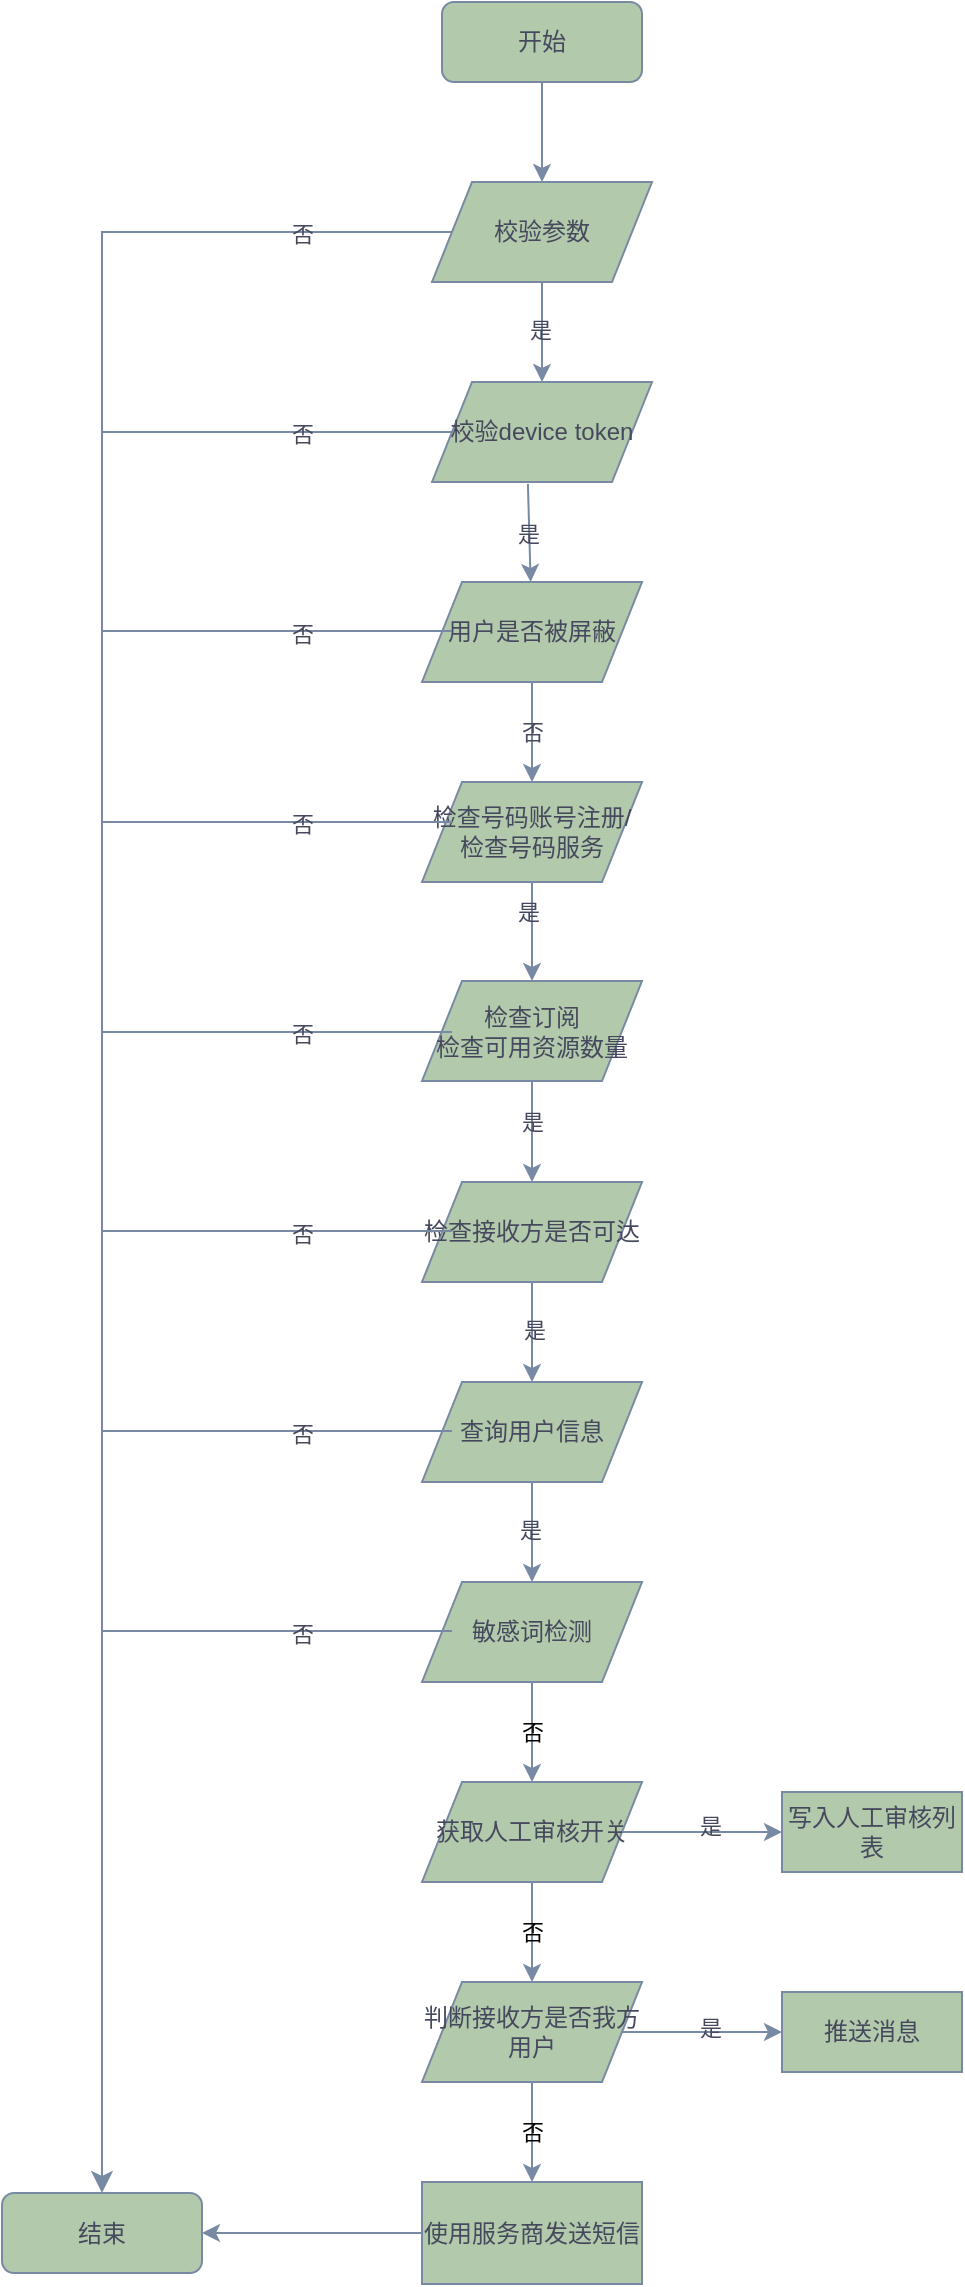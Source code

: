 <mxfile version="20.8.1" type="github">
  <diagram id="C-62_HOO-bG3gRJE1RXf" name="Page-1">
    <mxGraphModel dx="1434" dy="796" grid="1" gridSize="10" guides="1" tooltips="1" connect="1" arrows="1" fold="1" page="1" pageScale="1" pageWidth="827" pageHeight="1169" math="0" shadow="0">
      <root>
        <mxCell id="0" />
        <mxCell id="1" parent="0" />
        <mxCell id="9oyLvGkk6rRqwBSxhCQk-1" value="开始" style="rounded=1;whiteSpace=wrap;html=1;labelBackgroundColor=none;fillColor=#B2C9AB;strokeColor=#788AA3;fontColor=#46495D;" vertex="1" parent="1">
          <mxGeometry x="350" y="70" width="100" height="40" as="geometry" />
        </mxCell>
        <mxCell id="9oyLvGkk6rRqwBSxhCQk-2" value="校验参数" style="shape=parallelogram;perimeter=parallelogramPerimeter;whiteSpace=wrap;html=1;fixedSize=1;labelBackgroundColor=none;fillColor=#B2C9AB;strokeColor=#788AA3;fontColor=#46495D;" vertex="1" parent="1">
          <mxGeometry x="345" y="160" width="110" height="50" as="geometry" />
        </mxCell>
        <mxCell id="9oyLvGkk6rRqwBSxhCQk-3" value="判断接收方是否我方用户" style="shape=parallelogram;perimeter=parallelogramPerimeter;whiteSpace=wrap;html=1;fixedSize=1;labelBackgroundColor=none;fillColor=#B2C9AB;strokeColor=#788AA3;fontColor=#46495D;" vertex="1" parent="1">
          <mxGeometry x="340" y="1060" width="110" height="50" as="geometry" />
        </mxCell>
        <mxCell id="9oyLvGkk6rRqwBSxhCQk-4" value="校验device token" style="shape=parallelogram;perimeter=parallelogramPerimeter;whiteSpace=wrap;html=1;fixedSize=1;labelBackgroundColor=none;fillColor=#B2C9AB;strokeColor=#788AA3;fontColor=#46495D;" vertex="1" parent="1">
          <mxGeometry x="345" y="260" width="110" height="50" as="geometry" />
        </mxCell>
        <mxCell id="9oyLvGkk6rRqwBSxhCQk-5" value="用户是否被屏蔽" style="shape=parallelogram;perimeter=parallelogramPerimeter;whiteSpace=wrap;html=1;fixedSize=1;labelBackgroundColor=none;fillColor=#B2C9AB;strokeColor=#788AA3;fontColor=#46495D;" vertex="1" parent="1">
          <mxGeometry x="340" y="360" width="110" height="50" as="geometry" />
        </mxCell>
        <mxCell id="9oyLvGkk6rRqwBSxhCQk-6" value="" style="endArrow=classic;html=1;rounded=0;exitX=0.5;exitY=1;exitDx=0;exitDy=0;entryX=0.5;entryY=0;entryDx=0;entryDy=0;labelBackgroundColor=none;strokeColor=#788AA3;fontColor=default;" edge="1" parent="1" source="9oyLvGkk6rRqwBSxhCQk-1" target="9oyLvGkk6rRqwBSxhCQk-2">
          <mxGeometry width="50" height="50" relative="1" as="geometry">
            <mxPoint x="720" y="450" as="sourcePoint" />
            <mxPoint x="770" y="400" as="targetPoint" />
          </mxGeometry>
        </mxCell>
        <mxCell id="9oyLvGkk6rRqwBSxhCQk-7" value="" style="endArrow=classic;html=1;rounded=0;exitX=0.5;exitY=1;exitDx=0;exitDy=0;entryX=0.5;entryY=0;entryDx=0;entryDy=0;labelBackgroundColor=none;strokeColor=#788AA3;fontColor=default;" edge="1" parent="1" source="9oyLvGkk6rRqwBSxhCQk-2" target="9oyLvGkk6rRqwBSxhCQk-4">
          <mxGeometry width="50" height="50" relative="1" as="geometry">
            <mxPoint x="600" y="460" as="sourcePoint" />
            <mxPoint x="650" y="410" as="targetPoint" />
          </mxGeometry>
        </mxCell>
        <mxCell id="9oyLvGkk6rRqwBSxhCQk-8" value="是" style="edgeLabel;html=1;align=center;verticalAlign=middle;resizable=0;points=[];labelBackgroundColor=none;fontColor=#46495D;" vertex="1" connectable="0" parent="9oyLvGkk6rRqwBSxhCQk-7">
          <mxGeometry x="-0.04" y="-1" relative="1" as="geometry">
            <mxPoint as="offset" />
          </mxGeometry>
        </mxCell>
        <mxCell id="9oyLvGkk6rRqwBSxhCQk-9" value="" style="endArrow=classic;html=1;rounded=0;exitX=0.436;exitY=1.02;exitDx=0;exitDy=0;exitPerimeter=0;labelBackgroundColor=none;strokeColor=#788AA3;fontColor=default;" edge="1" parent="1" source="9oyLvGkk6rRqwBSxhCQk-4" target="9oyLvGkk6rRqwBSxhCQk-5">
          <mxGeometry width="50" height="50" relative="1" as="geometry">
            <mxPoint x="700" y="460" as="sourcePoint" />
            <mxPoint x="750" y="410" as="targetPoint" />
          </mxGeometry>
        </mxCell>
        <mxCell id="9oyLvGkk6rRqwBSxhCQk-10" value="是" style="edgeLabel;html=1;align=center;verticalAlign=middle;resizable=0;points=[];labelBackgroundColor=none;fontColor=#46495D;" vertex="1" connectable="0" parent="9oyLvGkk6rRqwBSxhCQk-9">
          <mxGeometry x="0.02" y="-1" relative="1" as="geometry">
            <mxPoint as="offset" />
          </mxGeometry>
        </mxCell>
        <mxCell id="9oyLvGkk6rRqwBSxhCQk-11" value="敏感词检测" style="shape=parallelogram;perimeter=parallelogramPerimeter;whiteSpace=wrap;html=1;fixedSize=1;labelBackgroundColor=none;fillColor=#B2C9AB;strokeColor=#788AA3;fontColor=#46495D;" vertex="1" parent="1">
          <mxGeometry x="340" y="860" width="110" height="50" as="geometry" />
        </mxCell>
        <mxCell id="9oyLvGkk6rRqwBSxhCQk-12" value="检查订阅&lt;br&gt;检查可用资源数量" style="shape=parallelogram;perimeter=parallelogramPerimeter;whiteSpace=wrap;html=1;fixedSize=1;labelBackgroundColor=none;fillColor=#B2C9AB;strokeColor=#788AA3;fontColor=#46495D;" vertex="1" parent="1">
          <mxGeometry x="340" y="559.5" width="110" height="50" as="geometry" />
        </mxCell>
        <mxCell id="9oyLvGkk6rRqwBSxhCQk-13" value="检查号码账号注册/&lt;br&gt;检查号码服务" style="shape=parallelogram;perimeter=parallelogramPerimeter;whiteSpace=wrap;html=1;fixedSize=1;labelBackgroundColor=none;fillColor=#B2C9AB;strokeColor=#788AA3;fontColor=#46495D;" vertex="1" parent="1">
          <mxGeometry x="340" y="460" width="110" height="50" as="geometry" />
        </mxCell>
        <mxCell id="9oyLvGkk6rRqwBSxhCQk-14" value="结束" style="rounded=1;whiteSpace=wrap;html=1;labelBackgroundColor=none;fillColor=#B2C9AB;strokeColor=#788AA3;fontColor=#46495D;" vertex="1" parent="1">
          <mxGeometry x="130" y="1165.5" width="100" height="40" as="geometry" />
        </mxCell>
        <mxCell id="9oyLvGkk6rRqwBSxhCQk-15" value="" style="endArrow=classic;html=1;rounded=0;exitX=0.5;exitY=1;exitDx=0;exitDy=0;entryX=0.5;entryY=0;entryDx=0;entryDy=0;labelBackgroundColor=none;strokeColor=#788AA3;fontColor=default;" edge="1" parent="1" source="9oyLvGkk6rRqwBSxhCQk-5" target="9oyLvGkk6rRqwBSxhCQk-13">
          <mxGeometry width="50" height="50" relative="1" as="geometry">
            <mxPoint x="670" y="580" as="sourcePoint" />
            <mxPoint x="720" y="530" as="targetPoint" />
          </mxGeometry>
        </mxCell>
        <mxCell id="9oyLvGkk6rRqwBSxhCQk-16" value="否" style="edgeLabel;html=1;align=center;verticalAlign=middle;resizable=0;points=[];labelBackgroundColor=none;fontColor=#46495D;" vertex="1" connectable="0" parent="9oyLvGkk6rRqwBSxhCQk-15">
          <mxGeometry relative="1" as="geometry">
            <mxPoint as="offset" />
          </mxGeometry>
        </mxCell>
        <mxCell id="9oyLvGkk6rRqwBSxhCQk-17" value="" style="endArrow=classic;html=1;rounded=0;exitX=0.5;exitY=1;exitDx=0;exitDy=0;entryX=0.5;entryY=0;entryDx=0;entryDy=0;labelBackgroundColor=none;strokeColor=#788AA3;fontColor=default;" edge="1" parent="1" source="9oyLvGkk6rRqwBSxhCQk-13" target="9oyLvGkk6rRqwBSxhCQk-12">
          <mxGeometry width="50" height="50" relative="1" as="geometry">
            <mxPoint x="620" y="570" as="sourcePoint" />
            <mxPoint x="670" y="520" as="targetPoint" />
          </mxGeometry>
        </mxCell>
        <mxCell id="9oyLvGkk6rRqwBSxhCQk-21" value="是" style="edgeLabel;html=1;align=center;verticalAlign=middle;resizable=0;points=[];labelBackgroundColor=none;fontColor=#46495D;" vertex="1" connectable="0" parent="9oyLvGkk6rRqwBSxhCQk-17">
          <mxGeometry x="-0.394" y="-2" relative="1" as="geometry">
            <mxPoint as="offset" />
          </mxGeometry>
        </mxCell>
        <mxCell id="9oyLvGkk6rRqwBSxhCQk-18" value="查询用户信息" style="shape=parallelogram;perimeter=parallelogramPerimeter;whiteSpace=wrap;html=1;fixedSize=1;labelBackgroundColor=none;fillColor=#B2C9AB;strokeColor=#788AA3;fontColor=#46495D;" vertex="1" parent="1">
          <mxGeometry x="340" y="760" width="110" height="50" as="geometry" />
        </mxCell>
        <mxCell id="9oyLvGkk6rRqwBSxhCQk-19" value="检查接收方是否可达" style="shape=parallelogram;perimeter=parallelogramPerimeter;whiteSpace=wrap;html=1;fixedSize=1;labelBackgroundColor=none;fillColor=#B2C9AB;strokeColor=#788AA3;fontColor=#46495D;" vertex="1" parent="1">
          <mxGeometry x="340" y="660" width="110" height="50" as="geometry" />
        </mxCell>
        <mxCell id="9oyLvGkk6rRqwBSxhCQk-20" value="" style="endArrow=classic;html=1;rounded=0;exitX=0.5;exitY=1;exitDx=0;exitDy=0;labelBackgroundColor=none;strokeColor=#788AA3;fontColor=default;" edge="1" parent="1" source="9oyLvGkk6rRqwBSxhCQk-12" target="9oyLvGkk6rRqwBSxhCQk-19">
          <mxGeometry width="50" height="50" relative="1" as="geometry">
            <mxPoint x="690" y="850" as="sourcePoint" />
            <mxPoint x="740" y="800" as="targetPoint" />
          </mxGeometry>
        </mxCell>
        <mxCell id="9oyLvGkk6rRqwBSxhCQk-22" value="是" style="edgeLabel;html=1;align=center;verticalAlign=middle;resizable=0;points=[];labelBackgroundColor=none;fontColor=#46495D;" vertex="1" connectable="0" parent="9oyLvGkk6rRqwBSxhCQk-20">
          <mxGeometry x="-0.188" relative="1" as="geometry">
            <mxPoint as="offset" />
          </mxGeometry>
        </mxCell>
        <mxCell id="9oyLvGkk6rRqwBSxhCQk-23" value="" style="endArrow=classic;html=1;rounded=0;exitX=0.5;exitY=1;exitDx=0;exitDy=0;entryX=0.5;entryY=0;entryDx=0;entryDy=0;labelBackgroundColor=none;strokeColor=#788AA3;fontColor=default;" edge="1" parent="1" source="9oyLvGkk6rRqwBSxhCQk-19" target="9oyLvGkk6rRqwBSxhCQk-18">
          <mxGeometry width="50" height="50" relative="1" as="geometry">
            <mxPoint x="610" y="820" as="sourcePoint" />
            <mxPoint x="660" y="770" as="targetPoint" />
          </mxGeometry>
        </mxCell>
        <mxCell id="9oyLvGkk6rRqwBSxhCQk-24" value="是" style="edgeLabel;html=1;align=center;verticalAlign=middle;resizable=0;points=[];labelBackgroundColor=none;fontColor=#46495D;" vertex="1" connectable="0" parent="9oyLvGkk6rRqwBSxhCQk-23">
          <mxGeometry x="-0.04" y="1" relative="1" as="geometry">
            <mxPoint as="offset" />
          </mxGeometry>
        </mxCell>
        <mxCell id="9oyLvGkk6rRqwBSxhCQk-25" value="" style="endArrow=classic;html=1;rounded=0;exitX=0.5;exitY=1;exitDx=0;exitDy=0;entryX=0.5;entryY=0;entryDx=0;entryDy=0;labelBackgroundColor=none;strokeColor=#788AA3;fontColor=default;" edge="1" parent="1" source="9oyLvGkk6rRqwBSxhCQk-18" target="9oyLvGkk6rRqwBSxhCQk-11">
          <mxGeometry width="50" height="50" relative="1" as="geometry">
            <mxPoint x="660" y="860" as="sourcePoint" />
            <mxPoint x="710" y="810" as="targetPoint" />
          </mxGeometry>
        </mxCell>
        <mxCell id="9oyLvGkk6rRqwBSxhCQk-26" value="是" style="edgeLabel;html=1;align=center;verticalAlign=middle;resizable=0;points=[];labelBackgroundColor=none;fontColor=#46495D;" vertex="1" connectable="0" parent="9oyLvGkk6rRqwBSxhCQk-25">
          <mxGeometry x="-0.04" y="-1" relative="1" as="geometry">
            <mxPoint as="offset" />
          </mxGeometry>
        </mxCell>
        <mxCell id="9oyLvGkk6rRqwBSxhCQk-27" value="获取人工审核开关" style="shape=parallelogram;perimeter=parallelogramPerimeter;whiteSpace=wrap;html=1;fixedSize=1;labelBackgroundColor=none;fillColor=#B2C9AB;strokeColor=#788AA3;fontColor=#46495D;" vertex="1" parent="1">
          <mxGeometry x="340" y="960" width="110" height="50" as="geometry" />
        </mxCell>
        <mxCell id="9oyLvGkk6rRqwBSxhCQk-28" value="否" style="endArrow=classic;html=1;rounded=0;exitX=0.5;exitY=1;exitDx=0;exitDy=0;entryX=0.5;entryY=0;entryDx=0;entryDy=0;labelBackgroundColor=none;strokeColor=#788AA3;fontColor=default;" edge="1" parent="1" source="9oyLvGkk6rRqwBSxhCQk-11" target="9oyLvGkk6rRqwBSxhCQk-27">
          <mxGeometry width="50" height="50" relative="1" as="geometry">
            <mxPoint x="660" y="1120" as="sourcePoint" />
            <mxPoint x="710" y="1070" as="targetPoint" />
          </mxGeometry>
        </mxCell>
        <mxCell id="9oyLvGkk6rRqwBSxhCQk-31" value="写入人工审核列表" style="rounded=0;whiteSpace=wrap;html=1;labelBackgroundColor=none;fillColor=#B2C9AB;strokeColor=#788AA3;fontColor=#46495D;" vertex="1" parent="1">
          <mxGeometry x="520" y="965" width="90" height="40" as="geometry" />
        </mxCell>
        <mxCell id="9oyLvGkk6rRqwBSxhCQk-32" value="" style="endArrow=classic;html=1;rounded=0;exitX=1;exitY=0.5;exitDx=0;exitDy=0;entryX=0;entryY=0.5;entryDx=0;entryDy=0;labelBackgroundColor=none;strokeColor=#788AA3;fontColor=default;" edge="1" parent="1" source="9oyLvGkk6rRqwBSxhCQk-27" target="9oyLvGkk6rRqwBSxhCQk-31">
          <mxGeometry width="50" height="50" relative="1" as="geometry">
            <mxPoint x="720" y="1120" as="sourcePoint" />
            <mxPoint x="770" y="1070" as="targetPoint" />
          </mxGeometry>
        </mxCell>
        <mxCell id="9oyLvGkk6rRqwBSxhCQk-37" value="是" style="edgeLabel;html=1;align=center;verticalAlign=middle;resizable=0;points=[];labelBackgroundColor=none;fontColor=#46495D;" vertex="1" connectable="0" parent="9oyLvGkk6rRqwBSxhCQk-32">
          <mxGeometry x="0.1" y="3" relative="1" as="geometry">
            <mxPoint as="offset" />
          </mxGeometry>
        </mxCell>
        <mxCell id="9oyLvGkk6rRqwBSxhCQk-33" value="否" style="endArrow=classic;html=1;rounded=0;exitX=0.5;exitY=1;exitDx=0;exitDy=0;labelBackgroundColor=none;strokeColor=#788AA3;fontColor=default;" edge="1" parent="1" source="9oyLvGkk6rRqwBSxhCQk-27" target="9oyLvGkk6rRqwBSxhCQk-3">
          <mxGeometry width="50" height="50" relative="1" as="geometry">
            <mxPoint x="670" y="1120" as="sourcePoint" />
            <mxPoint x="720" y="1070" as="targetPoint" />
          </mxGeometry>
        </mxCell>
        <mxCell id="9oyLvGkk6rRqwBSxhCQk-34" value="推送消息" style="rounded=0;whiteSpace=wrap;html=1;labelBackgroundColor=none;fillColor=#B2C9AB;strokeColor=#788AA3;fontColor=#46495D;" vertex="1" parent="1">
          <mxGeometry x="520" y="1065" width="90" height="40" as="geometry" />
        </mxCell>
        <mxCell id="9oyLvGkk6rRqwBSxhCQk-35" value="" style="endArrow=classic;html=1;rounded=0;exitX=1;exitY=0.5;exitDx=0;exitDy=0;entryX=0;entryY=0.5;entryDx=0;entryDy=0;labelBackgroundColor=none;strokeColor=#788AA3;fontColor=default;" edge="1" parent="1" source="9oyLvGkk6rRqwBSxhCQk-3" target="9oyLvGkk6rRqwBSxhCQk-34">
          <mxGeometry width="50" height="50" relative="1" as="geometry">
            <mxPoint x="720" y="1120" as="sourcePoint" />
            <mxPoint x="520" y="1080" as="targetPoint" />
          </mxGeometry>
        </mxCell>
        <mxCell id="9oyLvGkk6rRqwBSxhCQk-38" value="是" style="edgeLabel;html=1;align=center;verticalAlign=middle;resizable=0;points=[];labelBackgroundColor=none;fontColor=#46495D;" vertex="1" connectable="0" parent="9oyLvGkk6rRqwBSxhCQk-35">
          <mxGeometry x="0.1" y="2" relative="1" as="geometry">
            <mxPoint as="offset" />
          </mxGeometry>
        </mxCell>
        <mxCell id="9oyLvGkk6rRqwBSxhCQk-39" value="使用服务商发送短信" style="rounded=0;whiteSpace=wrap;html=1;labelBackgroundColor=none;fillColor=#B2C9AB;strokeColor=#788AA3;fontColor=#46495D;" vertex="1" parent="1">
          <mxGeometry x="340" y="1160" width="110" height="51" as="geometry" />
        </mxCell>
        <mxCell id="9oyLvGkk6rRqwBSxhCQk-41" value="否" style="endArrow=classic;html=1;rounded=0;exitX=0.5;exitY=1;exitDx=0;exitDy=0;entryX=0.5;entryY=0;entryDx=0;entryDy=0;labelBackgroundColor=none;strokeColor=#788AA3;fontColor=default;" edge="1" parent="1" source="9oyLvGkk6rRqwBSxhCQk-3" target="9oyLvGkk6rRqwBSxhCQk-39">
          <mxGeometry width="50" height="50" relative="1" as="geometry">
            <mxPoint x="670" y="1260" as="sourcePoint" />
            <mxPoint x="720" y="1210" as="targetPoint" />
          </mxGeometry>
        </mxCell>
        <mxCell id="9oyLvGkk6rRqwBSxhCQk-42" value="" style="endArrow=classic;html=1;rounded=0;entryX=1;entryY=0.5;entryDx=0;entryDy=0;exitX=0;exitY=0.5;exitDx=0;exitDy=0;labelBackgroundColor=none;strokeColor=#788AA3;fontColor=default;" edge="1" parent="1" source="9oyLvGkk6rRqwBSxhCQk-39" target="9oyLvGkk6rRqwBSxhCQk-14">
          <mxGeometry width="50" height="50" relative="1" as="geometry">
            <mxPoint x="550" y="1250" as="sourcePoint" />
            <mxPoint x="600" y="1200" as="targetPoint" />
          </mxGeometry>
        </mxCell>
        <mxCell id="9oyLvGkk6rRqwBSxhCQk-43" value="" style="edgeStyle=segmentEdgeStyle;endArrow=classic;html=1;curved=0;rounded=0;endSize=8;startSize=8;entryX=0.5;entryY=0;entryDx=0;entryDy=0;exitX=0;exitY=0.5;exitDx=0;exitDy=0;labelBackgroundColor=none;strokeColor=#788AA3;fontColor=default;" edge="1" parent="1" source="9oyLvGkk6rRqwBSxhCQk-2" target="9oyLvGkk6rRqwBSxhCQk-14">
          <mxGeometry width="50" height="50" relative="1" as="geometry">
            <mxPoint x="260" y="330" as="sourcePoint" />
            <mxPoint x="230" y="1110" as="targetPoint" />
          </mxGeometry>
        </mxCell>
        <mxCell id="9oyLvGkk6rRqwBSxhCQk-44" value="否" style="edgeLabel;html=1;align=center;verticalAlign=middle;resizable=0;points=[];labelBackgroundColor=none;fontColor=#46495D;" vertex="1" connectable="0" parent="9oyLvGkk6rRqwBSxhCQk-43">
          <mxGeometry x="-0.869" y="1" relative="1" as="geometry">
            <mxPoint as="offset" />
          </mxGeometry>
        </mxCell>
        <mxCell id="9oyLvGkk6rRqwBSxhCQk-53" value="" style="endArrow=none;html=1;rounded=0;entryX=0;entryY=0.5;entryDx=0;entryDy=0;labelBackgroundColor=none;strokeColor=#788AA3;fontColor=default;" edge="1" parent="1" target="9oyLvGkk6rRqwBSxhCQk-4">
          <mxGeometry width="50" height="50" relative="1" as="geometry">
            <mxPoint x="180" y="285" as="sourcePoint" />
            <mxPoint x="820" y="340" as="targetPoint" />
          </mxGeometry>
        </mxCell>
        <mxCell id="9oyLvGkk6rRqwBSxhCQk-54" value="否" style="edgeLabel;html=1;align=center;verticalAlign=middle;resizable=0;points=[];labelBackgroundColor=none;fontColor=#46495D;" vertex="1" connectable="0" parent="9oyLvGkk6rRqwBSxhCQk-53">
          <mxGeometry x="0.143" y="-1" relative="1" as="geometry">
            <mxPoint as="offset" />
          </mxGeometry>
        </mxCell>
        <mxCell id="9oyLvGkk6rRqwBSxhCQk-55" value="" style="endArrow=none;html=1;rounded=0;entryX=0;entryY=0.5;entryDx=0;entryDy=0;labelBackgroundColor=none;strokeColor=#788AA3;fontColor=default;" edge="1" parent="1">
          <mxGeometry width="50" height="50" relative="1" as="geometry">
            <mxPoint x="180" y="384.5" as="sourcePoint" />
            <mxPoint x="355" y="384.5" as="targetPoint" />
          </mxGeometry>
        </mxCell>
        <mxCell id="9oyLvGkk6rRqwBSxhCQk-56" value="否" style="edgeLabel;html=1;align=center;verticalAlign=middle;resizable=0;points=[];labelBackgroundColor=none;fontColor=#46495D;" vertex="1" connectable="0" parent="9oyLvGkk6rRqwBSxhCQk-55">
          <mxGeometry x="0.143" y="-1" relative="1" as="geometry">
            <mxPoint as="offset" />
          </mxGeometry>
        </mxCell>
        <mxCell id="9oyLvGkk6rRqwBSxhCQk-57" value="" style="endArrow=none;html=1;rounded=0;entryX=0;entryY=0.5;entryDx=0;entryDy=0;labelBackgroundColor=none;strokeColor=#788AA3;fontColor=default;" edge="1" parent="1">
          <mxGeometry width="50" height="50" relative="1" as="geometry">
            <mxPoint x="180" y="480" as="sourcePoint" />
            <mxPoint x="355" y="480" as="targetPoint" />
          </mxGeometry>
        </mxCell>
        <mxCell id="9oyLvGkk6rRqwBSxhCQk-58" value="否" style="edgeLabel;html=1;align=center;verticalAlign=middle;resizable=0;points=[];labelBackgroundColor=none;fontColor=#46495D;" vertex="1" connectable="0" parent="9oyLvGkk6rRqwBSxhCQk-57">
          <mxGeometry x="0.143" y="-1" relative="1" as="geometry">
            <mxPoint as="offset" />
          </mxGeometry>
        </mxCell>
        <mxCell id="9oyLvGkk6rRqwBSxhCQk-59" value="" style="endArrow=none;html=1;rounded=0;entryX=0;entryY=0.5;entryDx=0;entryDy=0;labelBackgroundColor=none;strokeColor=#788AA3;fontColor=default;" edge="1" parent="1">
          <mxGeometry width="50" height="50" relative="1" as="geometry">
            <mxPoint x="180" y="585" as="sourcePoint" />
            <mxPoint x="355" y="585" as="targetPoint" />
          </mxGeometry>
        </mxCell>
        <mxCell id="9oyLvGkk6rRqwBSxhCQk-60" value="否" style="edgeLabel;html=1;align=center;verticalAlign=middle;resizable=0;points=[];labelBackgroundColor=none;fontColor=#46495D;" vertex="1" connectable="0" parent="9oyLvGkk6rRqwBSxhCQk-59">
          <mxGeometry x="0.143" y="-1" relative="1" as="geometry">
            <mxPoint as="offset" />
          </mxGeometry>
        </mxCell>
        <mxCell id="9oyLvGkk6rRqwBSxhCQk-61" value="" style="endArrow=none;html=1;rounded=0;entryX=0;entryY=0.5;entryDx=0;entryDy=0;labelBackgroundColor=none;strokeColor=#788AA3;fontColor=default;" edge="1" parent="1">
          <mxGeometry width="50" height="50" relative="1" as="geometry">
            <mxPoint x="180" y="684.5" as="sourcePoint" />
            <mxPoint x="355" y="684.5" as="targetPoint" />
          </mxGeometry>
        </mxCell>
        <mxCell id="9oyLvGkk6rRqwBSxhCQk-62" value="否" style="edgeLabel;html=1;align=center;verticalAlign=middle;resizable=0;points=[];labelBackgroundColor=none;fontColor=#46495D;" vertex="1" connectable="0" parent="9oyLvGkk6rRqwBSxhCQk-61">
          <mxGeometry x="0.143" y="-1" relative="1" as="geometry">
            <mxPoint as="offset" />
          </mxGeometry>
        </mxCell>
        <mxCell id="9oyLvGkk6rRqwBSxhCQk-63" value="" style="endArrow=none;html=1;rounded=0;entryX=0;entryY=0.5;entryDx=0;entryDy=0;labelBackgroundColor=none;strokeColor=#788AA3;fontColor=default;" edge="1" parent="1">
          <mxGeometry width="50" height="50" relative="1" as="geometry">
            <mxPoint x="180" y="784.5" as="sourcePoint" />
            <mxPoint x="355" y="784.5" as="targetPoint" />
          </mxGeometry>
        </mxCell>
        <mxCell id="9oyLvGkk6rRqwBSxhCQk-64" value="否" style="edgeLabel;html=1;align=center;verticalAlign=middle;resizable=0;points=[];labelBackgroundColor=none;fontColor=#46495D;" vertex="1" connectable="0" parent="9oyLvGkk6rRqwBSxhCQk-63">
          <mxGeometry x="0.143" y="-1" relative="1" as="geometry">
            <mxPoint as="offset" />
          </mxGeometry>
        </mxCell>
        <mxCell id="9oyLvGkk6rRqwBSxhCQk-65" value="" style="endArrow=none;html=1;rounded=0;entryX=0;entryY=0.5;entryDx=0;entryDy=0;labelBackgroundColor=none;strokeColor=#788AA3;fontColor=default;" edge="1" parent="1">
          <mxGeometry width="50" height="50" relative="1" as="geometry">
            <mxPoint x="180" y="884.5" as="sourcePoint" />
            <mxPoint x="355" y="884.5" as="targetPoint" />
          </mxGeometry>
        </mxCell>
        <mxCell id="9oyLvGkk6rRqwBSxhCQk-66" value="否" style="edgeLabel;html=1;align=center;verticalAlign=middle;resizable=0;points=[];labelBackgroundColor=none;fontColor=#46495D;" vertex="1" connectable="0" parent="9oyLvGkk6rRqwBSxhCQk-65">
          <mxGeometry x="0.143" y="-1" relative="1" as="geometry">
            <mxPoint as="offset" />
          </mxGeometry>
        </mxCell>
      </root>
    </mxGraphModel>
  </diagram>
</mxfile>
